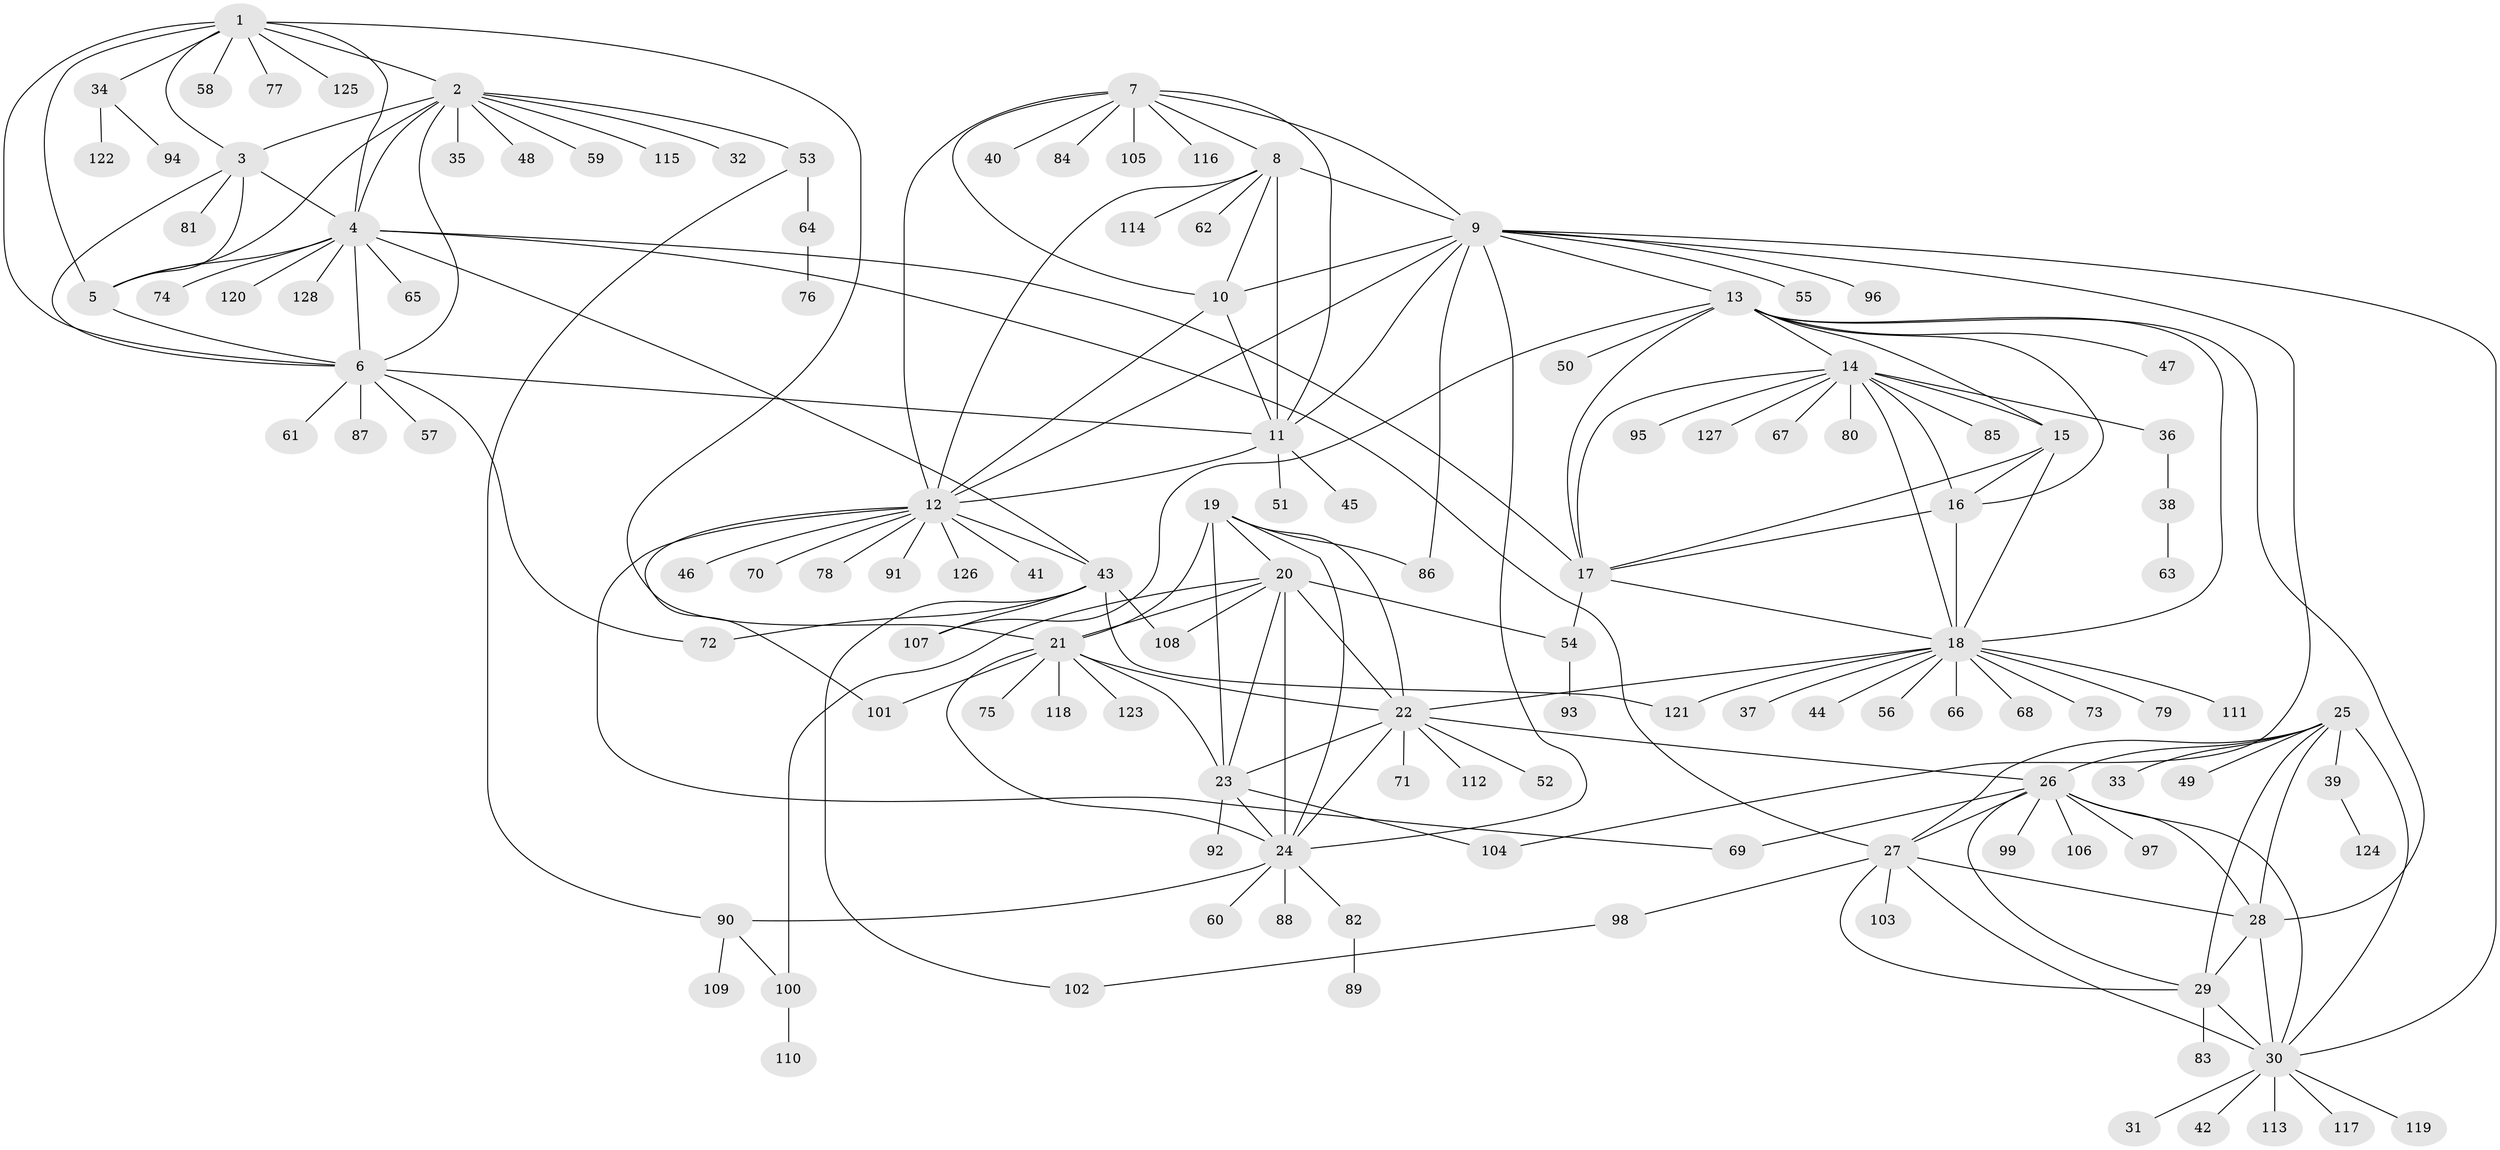 // coarse degree distribution, {9: 0.030303030303030304, 4: 0.020202020202020204, 10: 0.010101010101010102, 8: 0.050505050505050504, 7: 0.050505050505050504, 5: 0.020202020202020204, 17: 0.010101010101010102, 16: 0.010101010101010102, 11: 0.010101010101010102, 3: 0.030303030303030304, 12: 0.010101010101010102, 1: 0.6161616161616161, 2: 0.13131313131313133}
// Generated by graph-tools (version 1.1) at 2025/24/03/03/25 07:24:13]
// undirected, 128 vertices, 196 edges
graph export_dot {
graph [start="1"]
  node [color=gray90,style=filled];
  1;
  2;
  3;
  4;
  5;
  6;
  7;
  8;
  9;
  10;
  11;
  12;
  13;
  14;
  15;
  16;
  17;
  18;
  19;
  20;
  21;
  22;
  23;
  24;
  25;
  26;
  27;
  28;
  29;
  30;
  31;
  32;
  33;
  34;
  35;
  36;
  37;
  38;
  39;
  40;
  41;
  42;
  43;
  44;
  45;
  46;
  47;
  48;
  49;
  50;
  51;
  52;
  53;
  54;
  55;
  56;
  57;
  58;
  59;
  60;
  61;
  62;
  63;
  64;
  65;
  66;
  67;
  68;
  69;
  70;
  71;
  72;
  73;
  74;
  75;
  76;
  77;
  78;
  79;
  80;
  81;
  82;
  83;
  84;
  85;
  86;
  87;
  88;
  89;
  90;
  91;
  92;
  93;
  94;
  95;
  96;
  97;
  98;
  99;
  100;
  101;
  102;
  103;
  104;
  105;
  106;
  107;
  108;
  109;
  110;
  111;
  112;
  113;
  114;
  115;
  116;
  117;
  118;
  119;
  120;
  121;
  122;
  123;
  124;
  125;
  126;
  127;
  128;
  1 -- 2;
  1 -- 3;
  1 -- 4;
  1 -- 5;
  1 -- 6;
  1 -- 21;
  1 -- 34;
  1 -- 58;
  1 -- 77;
  1 -- 125;
  2 -- 3;
  2 -- 4;
  2 -- 5;
  2 -- 6;
  2 -- 32;
  2 -- 35;
  2 -- 48;
  2 -- 53;
  2 -- 59;
  2 -- 115;
  3 -- 4;
  3 -- 5;
  3 -- 6;
  3 -- 81;
  4 -- 5;
  4 -- 6;
  4 -- 17;
  4 -- 27;
  4 -- 43;
  4 -- 65;
  4 -- 74;
  4 -- 120;
  4 -- 128;
  5 -- 6;
  6 -- 11;
  6 -- 57;
  6 -- 61;
  6 -- 72;
  6 -- 87;
  7 -- 8;
  7 -- 9;
  7 -- 10;
  7 -- 11;
  7 -- 12;
  7 -- 40;
  7 -- 84;
  7 -- 105;
  7 -- 116;
  8 -- 9;
  8 -- 10;
  8 -- 11;
  8 -- 12;
  8 -- 62;
  8 -- 114;
  9 -- 10;
  9 -- 11;
  9 -- 12;
  9 -- 13;
  9 -- 24;
  9 -- 30;
  9 -- 55;
  9 -- 86;
  9 -- 96;
  9 -- 104;
  10 -- 11;
  10 -- 12;
  11 -- 12;
  11 -- 45;
  11 -- 51;
  12 -- 41;
  12 -- 43;
  12 -- 46;
  12 -- 69;
  12 -- 70;
  12 -- 78;
  12 -- 91;
  12 -- 101;
  12 -- 126;
  13 -- 14;
  13 -- 15;
  13 -- 16;
  13 -- 17;
  13 -- 18;
  13 -- 28;
  13 -- 47;
  13 -- 50;
  13 -- 107;
  14 -- 15;
  14 -- 16;
  14 -- 17;
  14 -- 18;
  14 -- 36;
  14 -- 67;
  14 -- 80;
  14 -- 85;
  14 -- 95;
  14 -- 127;
  15 -- 16;
  15 -- 17;
  15 -- 18;
  16 -- 17;
  16 -- 18;
  17 -- 18;
  17 -- 54;
  18 -- 22;
  18 -- 37;
  18 -- 44;
  18 -- 56;
  18 -- 66;
  18 -- 68;
  18 -- 73;
  18 -- 79;
  18 -- 111;
  18 -- 121;
  19 -- 20;
  19 -- 21;
  19 -- 22;
  19 -- 23;
  19 -- 24;
  19 -- 86;
  20 -- 21;
  20 -- 22;
  20 -- 23;
  20 -- 24;
  20 -- 54;
  20 -- 100;
  20 -- 108;
  21 -- 22;
  21 -- 23;
  21 -- 24;
  21 -- 75;
  21 -- 101;
  21 -- 118;
  21 -- 123;
  22 -- 23;
  22 -- 24;
  22 -- 26;
  22 -- 52;
  22 -- 71;
  22 -- 112;
  23 -- 24;
  23 -- 92;
  23 -- 104;
  24 -- 60;
  24 -- 82;
  24 -- 88;
  24 -- 90;
  25 -- 26;
  25 -- 27;
  25 -- 28;
  25 -- 29;
  25 -- 30;
  25 -- 33;
  25 -- 39;
  25 -- 49;
  26 -- 27;
  26 -- 28;
  26 -- 29;
  26 -- 30;
  26 -- 69;
  26 -- 97;
  26 -- 99;
  26 -- 106;
  27 -- 28;
  27 -- 29;
  27 -- 30;
  27 -- 98;
  27 -- 103;
  28 -- 29;
  28 -- 30;
  29 -- 30;
  29 -- 83;
  30 -- 31;
  30 -- 42;
  30 -- 113;
  30 -- 117;
  30 -- 119;
  34 -- 94;
  34 -- 122;
  36 -- 38;
  38 -- 63;
  39 -- 124;
  43 -- 72;
  43 -- 102;
  43 -- 107;
  43 -- 108;
  43 -- 121;
  53 -- 64;
  53 -- 90;
  54 -- 93;
  64 -- 76;
  82 -- 89;
  90 -- 100;
  90 -- 109;
  98 -- 102;
  100 -- 110;
}
